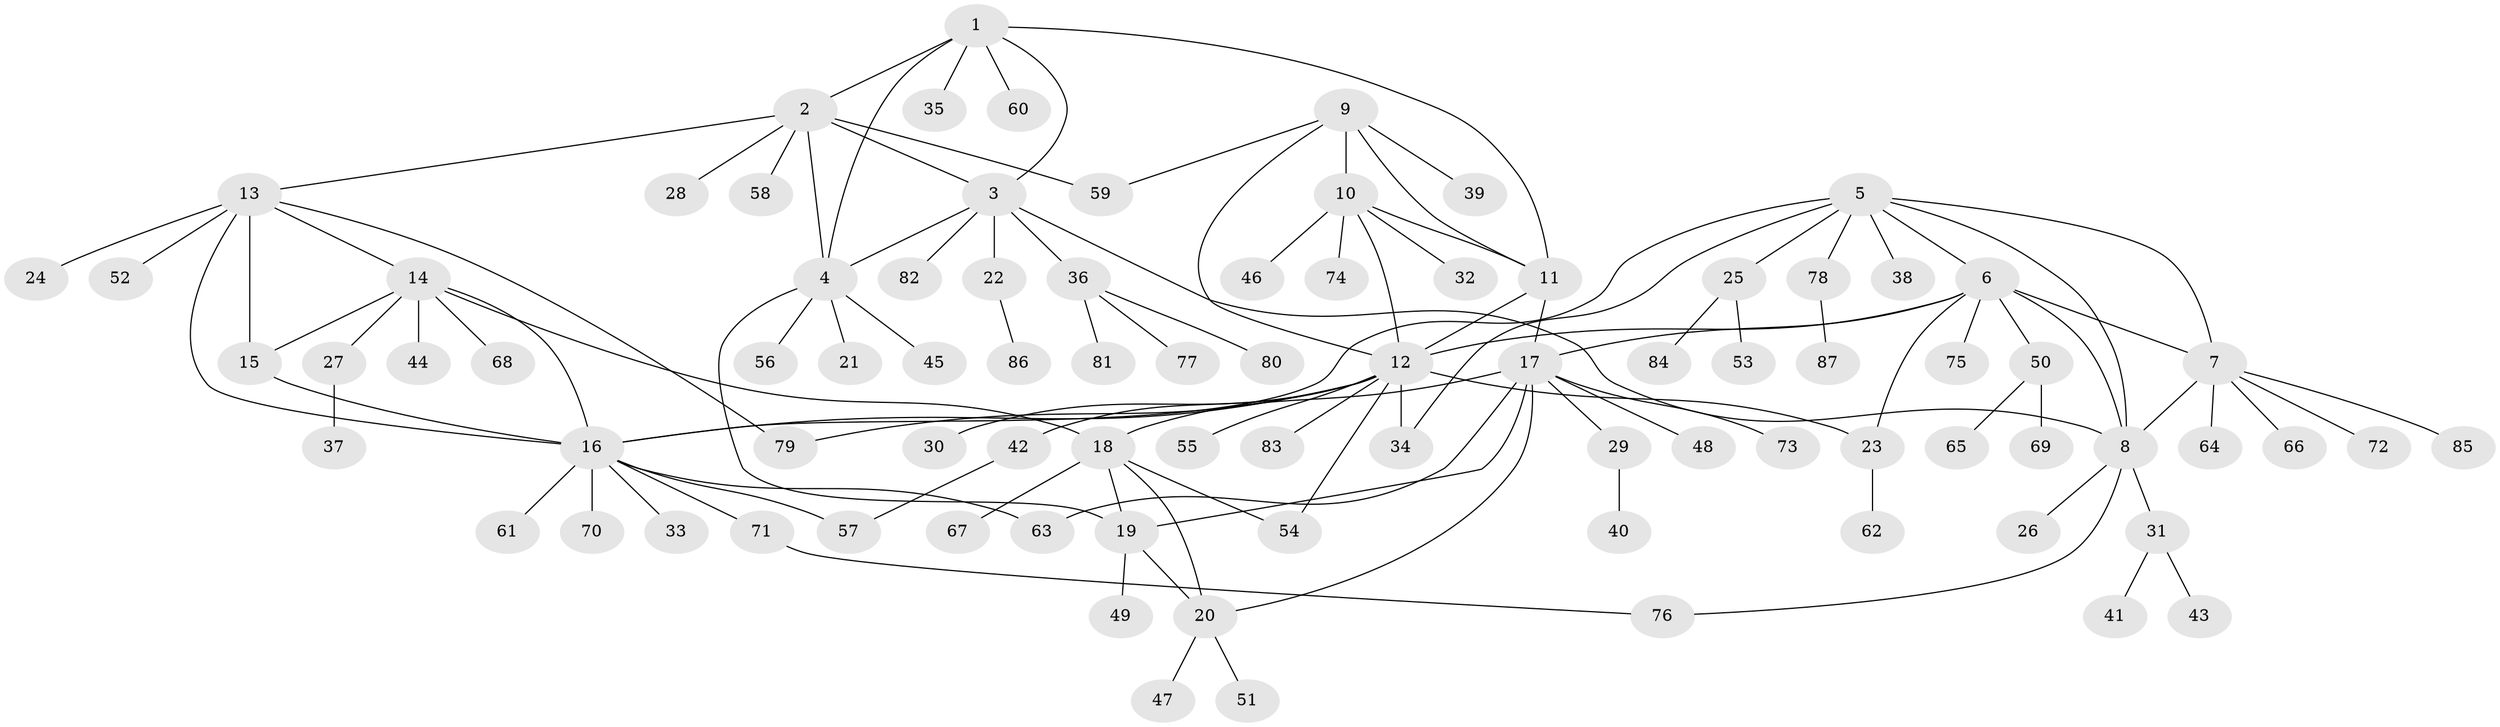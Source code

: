 // coarse degree distribution, {5: 0.06451612903225806, 6: 0.0967741935483871, 7: 0.04838709677419355, 4: 0.04838709677419355, 12: 0.016129032258064516, 3: 0.06451612903225806, 10: 0.016129032258064516, 8: 0.016129032258064516, 1: 0.46774193548387094, 2: 0.16129032258064516}
// Generated by graph-tools (version 1.1) at 2025/52/03/04/25 22:52:21]
// undirected, 87 vertices, 115 edges
graph export_dot {
  node [color=gray90,style=filled];
  1;
  2;
  3;
  4;
  5;
  6;
  7;
  8;
  9;
  10;
  11;
  12;
  13;
  14;
  15;
  16;
  17;
  18;
  19;
  20;
  21;
  22;
  23;
  24;
  25;
  26;
  27;
  28;
  29;
  30;
  31;
  32;
  33;
  34;
  35;
  36;
  37;
  38;
  39;
  40;
  41;
  42;
  43;
  44;
  45;
  46;
  47;
  48;
  49;
  50;
  51;
  52;
  53;
  54;
  55;
  56;
  57;
  58;
  59;
  60;
  61;
  62;
  63;
  64;
  65;
  66;
  67;
  68;
  69;
  70;
  71;
  72;
  73;
  74;
  75;
  76;
  77;
  78;
  79;
  80;
  81;
  82;
  83;
  84;
  85;
  86;
  87;
  1 -- 2;
  1 -- 3;
  1 -- 4;
  1 -- 11;
  1 -- 35;
  1 -- 60;
  2 -- 3;
  2 -- 4;
  2 -- 13;
  2 -- 28;
  2 -- 58;
  2 -- 59;
  3 -- 4;
  3 -- 8;
  3 -- 22;
  3 -- 36;
  3 -- 82;
  4 -- 19;
  4 -- 21;
  4 -- 45;
  4 -- 56;
  5 -- 6;
  5 -- 7;
  5 -- 8;
  5 -- 16;
  5 -- 25;
  5 -- 34;
  5 -- 38;
  5 -- 78;
  6 -- 7;
  6 -- 8;
  6 -- 12;
  6 -- 17;
  6 -- 23;
  6 -- 50;
  6 -- 75;
  7 -- 8;
  7 -- 64;
  7 -- 66;
  7 -- 72;
  7 -- 85;
  8 -- 26;
  8 -- 31;
  8 -- 76;
  9 -- 10;
  9 -- 11;
  9 -- 12;
  9 -- 39;
  9 -- 59;
  10 -- 11;
  10 -- 12;
  10 -- 32;
  10 -- 46;
  10 -- 74;
  11 -- 12;
  11 -- 17;
  12 -- 16;
  12 -- 23;
  12 -- 30;
  12 -- 34;
  12 -- 42;
  12 -- 54;
  12 -- 55;
  12 -- 79;
  12 -- 83;
  13 -- 14;
  13 -- 15;
  13 -- 16;
  13 -- 24;
  13 -- 52;
  13 -- 79;
  14 -- 15;
  14 -- 16;
  14 -- 18;
  14 -- 27;
  14 -- 44;
  14 -- 68;
  15 -- 16;
  16 -- 33;
  16 -- 57;
  16 -- 61;
  16 -- 63;
  16 -- 70;
  16 -- 71;
  17 -- 18;
  17 -- 19;
  17 -- 20;
  17 -- 29;
  17 -- 48;
  17 -- 63;
  17 -- 73;
  18 -- 19;
  18 -- 20;
  18 -- 54;
  18 -- 67;
  19 -- 20;
  19 -- 49;
  20 -- 47;
  20 -- 51;
  22 -- 86;
  23 -- 62;
  25 -- 53;
  25 -- 84;
  27 -- 37;
  29 -- 40;
  31 -- 41;
  31 -- 43;
  36 -- 77;
  36 -- 80;
  36 -- 81;
  42 -- 57;
  50 -- 65;
  50 -- 69;
  71 -- 76;
  78 -- 87;
}
